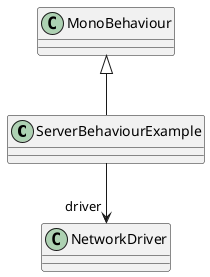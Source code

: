 @startuml
class ServerBehaviourExample {
}
MonoBehaviour <|-- ServerBehaviourExample
ServerBehaviourExample --> "driver" NetworkDriver
@enduml
